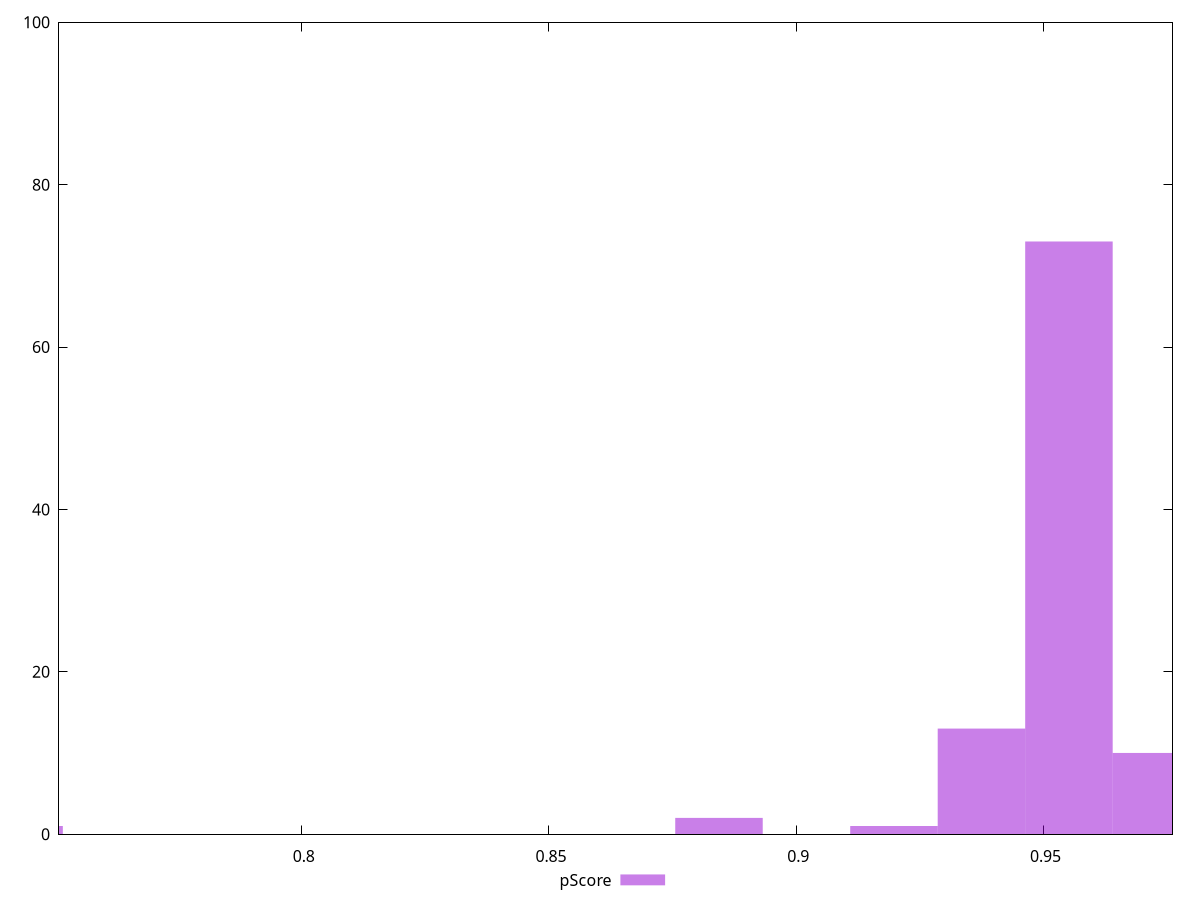 reset

$pScore <<EOF
0.9374318224393083 13
0.9551192153155217 73
0.9728066081917351 10
0.919744429563095 1
0.8843696438106683 2
0.7428705008009614 1
EOF

set key outside below
set boxwidth 0.017687392876213365
set xrange [0.7509402667379249:0.9760561330120483]
set yrange [0:100]
set trange [0:100]
set style fill transparent solid 0.5 noborder
set terminal svg size 640, 490 enhanced background rgb 'white'
set output "report_00009_2021-02-08T22-37-41.559Z/mainthread-work-breakdown/samples/pages+cached+noadtech+nomedia/pScore/histogram.svg"

plot $pScore title "pScore" with boxes

reset

